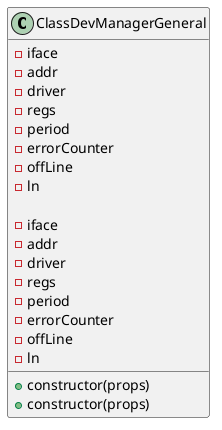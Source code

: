 @startuml

class ClassDevManagerGeneral {
    - iface
    - addr
    - driver
    - regs
    - period
    - errorCounter
    - offLine
    - ln

    + constructor(props)
}

ClassDevManagerGeneral : +constructor(props)
ClassDevManagerGeneral : -iface
ClassDevManagerGeneral : -addr
ClassDevManagerGeneral : -driver
ClassDevManagerGeneral : -regs
ClassDevManagerGeneral : -period
ClassDevManagerGeneral : -errorCounter
ClassDevManagerGeneral : -offLine
ClassDevManagerGeneral : -ln

@enduml